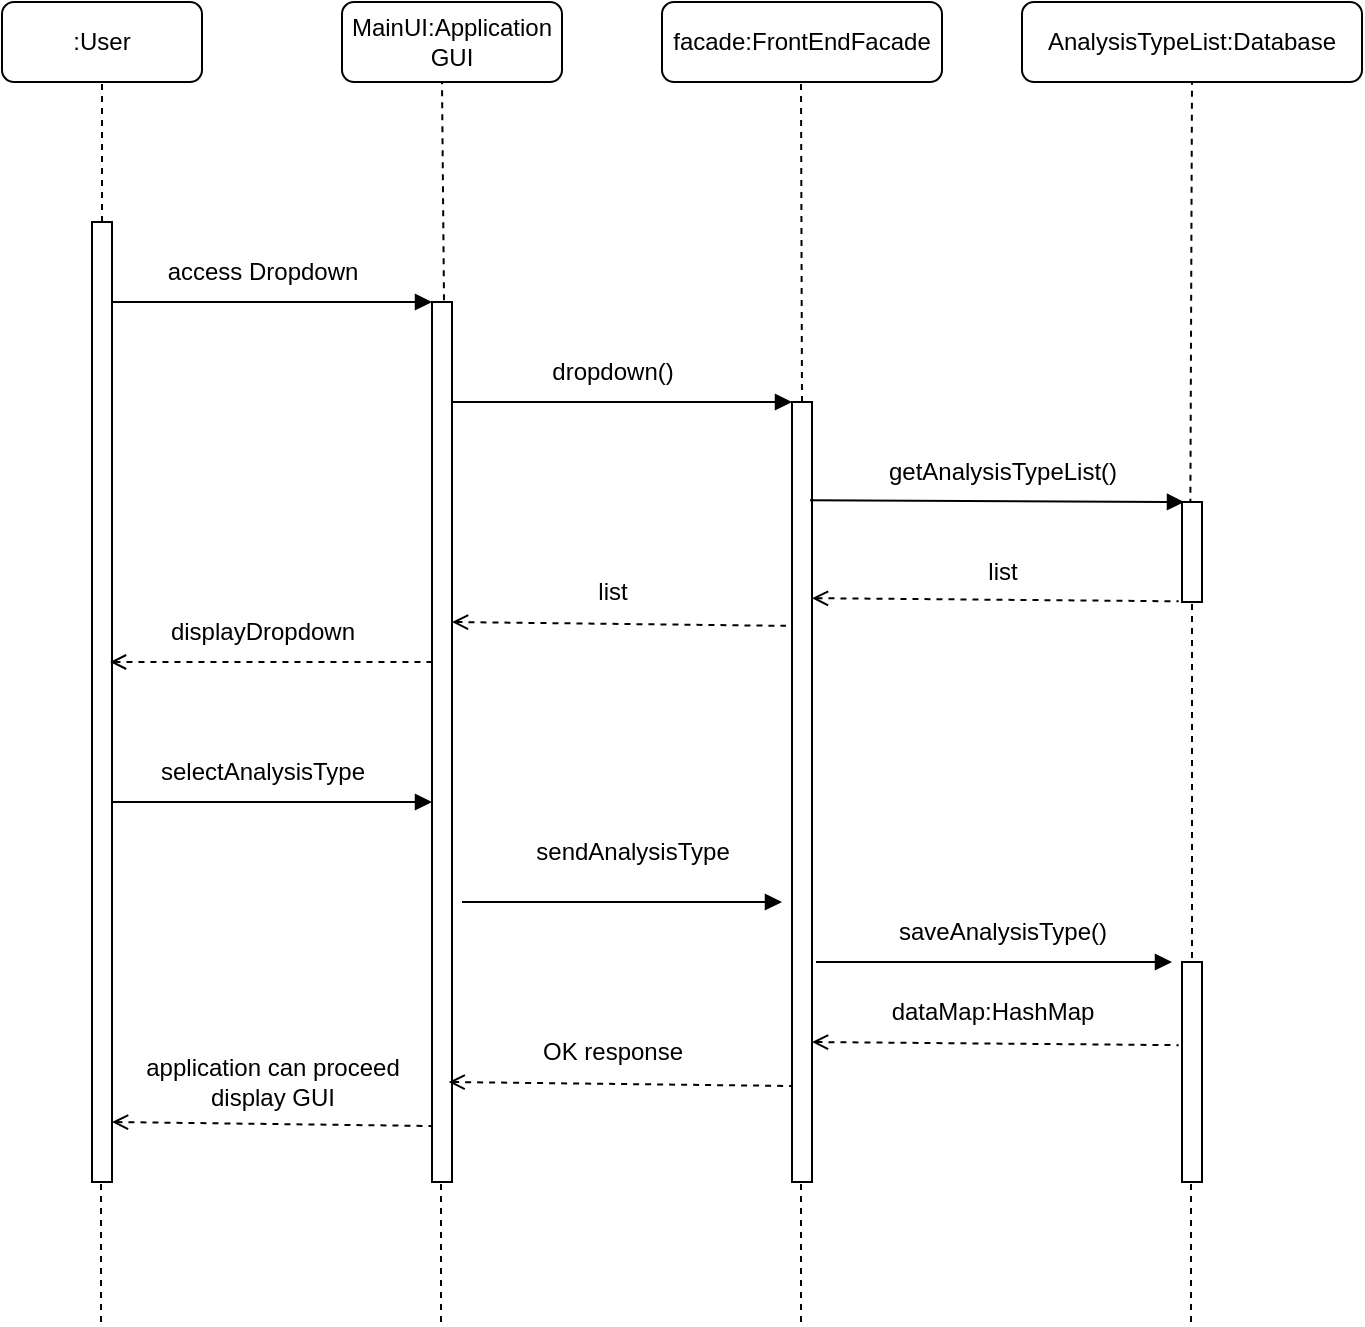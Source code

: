 <mxfile version="20.4.0" type="device"><diagram id="kgpKYQtTHZ0yAKxKKP6v" name="Page-1"><mxGraphModel dx="1185" dy="667" grid="1" gridSize="10" guides="1" tooltips="1" connect="1" arrows="1" fold="1" page="1" pageScale="1" pageWidth="827" pageHeight="1169" math="0" shadow="0"><root><mxCell id="0"/><mxCell id="1" parent="0"/><mxCell id="6FZfxpd-QEx3IHHBcftH-1" value="facade:FrontEndFacade" style="rounded=1;whiteSpace=wrap;html=1;" parent="1" vertex="1"><mxGeometry x="415" y="200" width="140" height="40" as="geometry"/></mxCell><mxCell id="6FZfxpd-QEx3IHHBcftH-2" value="MainUI:Application GUI" style="rounded=1;whiteSpace=wrap;html=1;" parent="1" vertex="1"><mxGeometry x="255" y="200" width="110" height="40" as="geometry"/></mxCell><mxCell id="6FZfxpd-QEx3IHHBcftH-3" value=":User" style="rounded=1;whiteSpace=wrap;html=1;" parent="1" vertex="1"><mxGeometry x="85" y="200" width="100" height="40" as="geometry"/></mxCell><mxCell id="6FZfxpd-QEx3IHHBcftH-4" value="AnalysisTypeList:Database" style="rounded=1;whiteSpace=wrap;html=1;" parent="1" vertex="1"><mxGeometry x="595" y="200" width="170" height="40" as="geometry"/></mxCell><mxCell id="6FZfxpd-QEx3IHHBcftH-6" value="" style="endArrow=none;dashed=1;html=1;rounded=0;entryX=0.5;entryY=1;entryDx=0;entryDy=0;" parent="1" target="6FZfxpd-QEx3IHHBcftH-3" edge="1"><mxGeometry width="50" height="50" relative="1" as="geometry"><mxPoint x="135" y="310" as="sourcePoint"/><mxPoint x="415" y="430" as="targetPoint"/></mxGeometry></mxCell><mxCell id="6FZfxpd-QEx3IHHBcftH-7" value="" style="endArrow=none;dashed=1;html=1;rounded=0;entryX=0.5;entryY=1;entryDx=0;entryDy=0;exitX=0.6;exitY=-0.002;exitDx=0;exitDy=0;exitPerimeter=0;" parent="1" source="6FZfxpd-QEx3IHHBcftH-36" edge="1"><mxGeometry width="50" height="50" relative="1" as="geometry"><mxPoint x="305" y="310" as="sourcePoint"/><mxPoint x="305" y="240" as="targetPoint"/></mxGeometry></mxCell><mxCell id="6FZfxpd-QEx3IHHBcftH-8" value="" style="endArrow=none;dashed=1;html=1;rounded=0;entryX=0.5;entryY=1;entryDx=0;entryDy=0;" parent="1" edge="1"><mxGeometry width="50" height="50" relative="1" as="geometry"><mxPoint x="485" y="400" as="sourcePoint"/><mxPoint x="484.5" y="240" as="targetPoint"/></mxGeometry></mxCell><mxCell id="6FZfxpd-QEx3IHHBcftH-9" value="" style="endArrow=none;dashed=1;html=1;rounded=0;entryX=0.5;entryY=1;entryDx=0;entryDy=0;exitX=0.419;exitY=0.028;exitDx=0;exitDy=0;exitPerimeter=0;" parent="1" source="6FZfxpd-QEx3IHHBcftH-24" target="6FZfxpd-QEx3IHHBcftH-4" edge="1"><mxGeometry width="50" height="50" relative="1" as="geometry"><mxPoint x="644.5" y="310" as="sourcePoint"/><mxPoint x="644.5" y="240" as="targetPoint"/></mxGeometry></mxCell><mxCell id="6FZfxpd-QEx3IHHBcftH-37" value="" style="edgeStyle=orthogonalEdgeStyle;rounded=0;orthogonalLoop=1;jettySize=auto;html=1;startArrow=none;startFill=0;endArrow=block;endFill=1;" parent="1" source="6FZfxpd-QEx3IHHBcftH-11" target="6FZfxpd-QEx3IHHBcftH-36" edge="1"><mxGeometry relative="1" as="geometry"><Array as="points"><mxPoint x="225" y="350"/><mxPoint x="225" y="350"/></Array></mxGeometry></mxCell><mxCell id="6FZfxpd-QEx3IHHBcftH-11" value="" style="html=1;points=[];perimeter=orthogonalPerimeter;" parent="1" vertex="1"><mxGeometry x="130" y="310" width="10" height="480" as="geometry"/></mxCell><mxCell id="6FZfxpd-QEx3IHHBcftH-24" value="" style="html=1;points=[];perimeter=orthogonalPerimeter;" parent="1" vertex="1"><mxGeometry x="675" y="450" width="10" height="50" as="geometry"/></mxCell><mxCell id="6FZfxpd-QEx3IHHBcftH-39" value="" style="edgeStyle=orthogonalEdgeStyle;rounded=0;orthogonalLoop=1;jettySize=auto;html=1;startArrow=none;startFill=0;endArrow=block;endFill=1;" parent="1" source="6FZfxpd-QEx3IHHBcftH-36" target="6FZfxpd-QEx3IHHBcftH-38" edge="1"><mxGeometry relative="1" as="geometry"><Array as="points"><mxPoint x="395" y="400"/><mxPoint x="395" y="400"/></Array></mxGeometry></mxCell><mxCell id="6FZfxpd-QEx3IHHBcftH-36" value="" style="html=1;points=[];perimeter=orthogonalPerimeter;" parent="1" vertex="1"><mxGeometry x="300" y="350" width="10" height="440" as="geometry"/></mxCell><mxCell id="6FZfxpd-QEx3IHHBcftH-38" value="" style="html=1;points=[];perimeter=orthogonalPerimeter;" parent="1" vertex="1"><mxGeometry x="480" y="400" width="10" height="390" as="geometry"/></mxCell><mxCell id="6FZfxpd-QEx3IHHBcftH-50" value="" style="endArrow=block;html=1;rounded=0;entryX=0.1;entryY=0;entryDx=0;entryDy=0;entryPerimeter=0;endFill=1;exitX=0.9;exitY=0.126;exitDx=0;exitDy=0;exitPerimeter=0;" parent="1" source="6FZfxpd-QEx3IHHBcftH-38" target="6FZfxpd-QEx3IHHBcftH-24" edge="1"><mxGeometry width="50" height="50" relative="1" as="geometry"><mxPoint x="505" y="450" as="sourcePoint"/><mxPoint x="555" y="530" as="targetPoint"/></mxGeometry></mxCell><mxCell id="6FZfxpd-QEx3IHHBcftH-55" value="access Dropdown" style="text;html=1;align=center;verticalAlign=middle;resizable=0;points=[];autosize=1;strokeColor=none;fillColor=none;" parent="1" vertex="1"><mxGeometry x="155" y="320" width="120" height="30" as="geometry"/></mxCell><mxCell id="6FZfxpd-QEx3IHHBcftH-57" value="dropdown()" style="text;html=1;align=center;verticalAlign=middle;resizable=0;points=[];autosize=1;strokeColor=none;fillColor=none;" parent="1" vertex="1"><mxGeometry x="350" y="370" width="80" height="30" as="geometry"/></mxCell><mxCell id="6FZfxpd-QEx3IHHBcftH-58" value="getAnalysisTypeList()" style="text;html=1;align=center;verticalAlign=middle;resizable=0;points=[];autosize=1;strokeColor=none;fillColor=none;" parent="1" vertex="1"><mxGeometry x="515" y="420" width="140" height="30" as="geometry"/></mxCell><mxCell id="6FZfxpd-QEx3IHHBcftH-63" value="" style="endArrow=none;dashed=1;html=1;rounded=0;entryX=-0.3;entryY=0.287;entryDx=0;entryDy=0;entryPerimeter=0;startArrow=open;startFill=0;" parent="1" target="6FZfxpd-QEx3IHHBcftH-38" edge="1"><mxGeometry width="50" height="50" relative="1" as="geometry"><mxPoint x="310" y="510" as="sourcePoint"/><mxPoint x="471" y="510.06" as="targetPoint"/></mxGeometry></mxCell><mxCell id="6FZfxpd-QEx3IHHBcftH-65" value="list" style="text;html=1;align=center;verticalAlign=middle;resizable=0;points=[];autosize=1;strokeColor=none;fillColor=none;" parent="1" vertex="1"><mxGeometry x="565" y="470" width="40" height="30" as="geometry"/></mxCell><mxCell id="6FZfxpd-QEx3IHHBcftH-66" value="list" style="text;html=1;align=center;verticalAlign=middle;resizable=0;points=[];autosize=1;strokeColor=none;fillColor=none;" parent="1" vertex="1"><mxGeometry x="370" y="480" width="40" height="30" as="geometry"/></mxCell><mxCell id="6FZfxpd-QEx3IHHBcftH-67" value="" style="endArrow=none;dashed=1;html=1;rounded=0;entryX=-0.4;entryY=0.209;entryDx=0;entryDy=0;entryPerimeter=0;startArrow=open;startFill=0;" parent="1" edge="1"><mxGeometry width="50" height="50" relative="1" as="geometry"><mxPoint x="139" y="530" as="sourcePoint"/><mxPoint x="300" y="530.06" as="targetPoint"/></mxGeometry></mxCell><mxCell id="6FZfxpd-QEx3IHHBcftH-68" value="displayDropdown" style="text;html=1;align=center;verticalAlign=middle;resizable=0;points=[];autosize=1;strokeColor=none;fillColor=none;" parent="1" vertex="1"><mxGeometry x="155" y="500" width="120" height="30" as="geometry"/></mxCell><mxCell id="6FZfxpd-QEx3IHHBcftH-69" value="" style="edgeStyle=orthogonalEdgeStyle;rounded=0;orthogonalLoop=1;jettySize=auto;html=1;startArrow=none;startFill=0;endArrow=block;endFill=1;" parent="1" edge="1"><mxGeometry relative="1" as="geometry"><mxPoint x="140" y="600" as="sourcePoint"/><mxPoint x="300" y="600" as="targetPoint"/><Array as="points"><mxPoint x="225" y="600"/><mxPoint x="225" y="600"/></Array></mxGeometry></mxCell><mxCell id="6FZfxpd-QEx3IHHBcftH-70" value="selectAnalysisType" style="text;html=1;align=center;verticalAlign=middle;resizable=0;points=[];autosize=1;strokeColor=none;fillColor=none;" parent="1" vertex="1"><mxGeometry x="150" y="570" width="130" height="30" as="geometry"/></mxCell><mxCell id="6FZfxpd-QEx3IHHBcftH-71" value="" style="endArrow=none;dashed=1;html=1;rounded=0;entryX=0.5;entryY=1;entryDx=0;entryDy=0;" parent="1" edge="1"><mxGeometry width="50" height="50" relative="1" as="geometry"><mxPoint x="134.5" y="860" as="sourcePoint"/><mxPoint x="134.5" y="790" as="targetPoint"/></mxGeometry></mxCell><mxCell id="6FZfxpd-QEx3IHHBcftH-72" value="" style="endArrow=none;dashed=1;html=1;rounded=0;entryX=0.5;entryY=1;entryDx=0;entryDy=0;" parent="1" edge="1"><mxGeometry width="50" height="50" relative="1" as="geometry"><mxPoint x="304.5" y="860" as="sourcePoint"/><mxPoint x="304.5" y="790" as="targetPoint"/></mxGeometry></mxCell><mxCell id="6FZfxpd-QEx3IHHBcftH-73" value="" style="endArrow=none;dashed=1;html=1;rounded=0;entryX=0.5;entryY=1;entryDx=0;entryDy=0;" parent="1" edge="1"><mxGeometry width="50" height="50" relative="1" as="geometry"><mxPoint x="484.5" y="860" as="sourcePoint"/><mxPoint x="484.5" y="790" as="targetPoint"/></mxGeometry></mxCell><mxCell id="6FZfxpd-QEx3IHHBcftH-74" value="" style="endArrow=none;dashed=1;html=1;rounded=0;entryX=0.5;entryY=1;entryDx=0;entryDy=0;" parent="1" edge="1"><mxGeometry width="50" height="50" relative="1" as="geometry"><mxPoint x="679.5" y="860" as="sourcePoint"/><mxPoint x="679.5" y="790" as="targetPoint"/></mxGeometry></mxCell><mxCell id="6FZfxpd-QEx3IHHBcftH-78" value="" style="endArrow=block;html=1;rounded=0;endFill=1;" parent="1" edge="1"><mxGeometry width="50" height="50" relative="1" as="geometry"><mxPoint x="492" y="680" as="sourcePoint"/><mxPoint x="670" y="680" as="targetPoint"/></mxGeometry></mxCell><mxCell id="6FZfxpd-QEx3IHHBcftH-79" value="saveAnalysisType()" style="text;html=1;align=center;verticalAlign=middle;resizable=0;points=[];autosize=1;strokeColor=none;fillColor=none;" parent="1" vertex="1"><mxGeometry x="520" y="650" width="130" height="30" as="geometry"/></mxCell><mxCell id="6FZfxpd-QEx3IHHBcftH-82" value="" style="edgeStyle=orthogonalEdgeStyle;rounded=0;orthogonalLoop=1;jettySize=auto;html=1;startArrow=none;startFill=0;endArrow=block;endFill=1;" parent="1" edge="1"><mxGeometry relative="1" as="geometry"><mxPoint x="315" y="650" as="sourcePoint"/><mxPoint x="475" y="650" as="targetPoint"/><Array as="points"><mxPoint x="390" y="650"/><mxPoint x="390" y="650"/></Array></mxGeometry></mxCell><mxCell id="6FZfxpd-QEx3IHHBcftH-83" value="sendAnalysisType" style="text;html=1;align=center;verticalAlign=middle;resizable=0;points=[];autosize=1;strokeColor=none;fillColor=none;" parent="1" vertex="1"><mxGeometry x="340" y="610" width="120" height="30" as="geometry"/></mxCell><mxCell id="-WqEUyf6UnMH6PQet0tO-1" value="" style="html=1;points=[];perimeter=orthogonalPerimeter;" vertex="1" parent="1"><mxGeometry x="675" y="680" width="10" height="110" as="geometry"/></mxCell><mxCell id="-WqEUyf6UnMH6PQet0tO-2" value="" style="endArrow=none;dashed=1;html=1;rounded=0;entryX=-0.167;entryY=0.993;entryDx=0;entryDy=0;entryPerimeter=0;startArrow=open;startFill=0;" edge="1" parent="1" target="6FZfxpd-QEx3IHHBcftH-24"><mxGeometry width="50" height="50" relative="1" as="geometry"><mxPoint x="490" y="498.07" as="sourcePoint"/><mxPoint x="657.0" y="500.0" as="targetPoint"/></mxGeometry></mxCell><mxCell id="-WqEUyf6UnMH6PQet0tO-3" value="" style="endArrow=none;dashed=1;html=1;rounded=0;exitX=0.5;exitY=-0.018;exitDx=0;exitDy=0;exitPerimeter=0;" edge="1" parent="1" source="-WqEUyf6UnMH6PQet0tO-1"><mxGeometry width="50" height="50" relative="1" as="geometry"><mxPoint x="730" y="551.4" as="sourcePoint"/><mxPoint x="680" y="500" as="targetPoint"/></mxGeometry></mxCell><mxCell id="-WqEUyf6UnMH6PQet0tO-8" value="" style="endArrow=none;dashed=1;html=1;rounded=0;entryX=-0.167;entryY=0.993;entryDx=0;entryDy=0;entryPerimeter=0;startArrow=open;startFill=0;" edge="1" parent="1"><mxGeometry width="50" height="50" relative="1" as="geometry"><mxPoint x="490" y="720" as="sourcePoint"/><mxPoint x="673.33" y="721.58" as="targetPoint"/></mxGeometry></mxCell><mxCell id="-WqEUyf6UnMH6PQet0tO-9" value="" style="endArrow=none;dashed=1;html=1;rounded=0;startArrow=open;startFill=0;" edge="1" parent="1"><mxGeometry width="50" height="50" relative="1" as="geometry"><mxPoint x="308.33" y="740" as="sourcePoint"/><mxPoint x="480" y="742" as="targetPoint"/></mxGeometry></mxCell><mxCell id="-WqEUyf6UnMH6PQet0tO-10" value="" style="endArrow=none;dashed=1;html=1;rounded=0;startArrow=open;startFill=0;" edge="1" parent="1"><mxGeometry width="50" height="50" relative="1" as="geometry"><mxPoint x="140" y="760" as="sourcePoint"/><mxPoint x="300" y="762" as="targetPoint"/></mxGeometry></mxCell><mxCell id="-WqEUyf6UnMH6PQet0tO-11" value="dataMap:HashMap" style="text;html=1;align=center;verticalAlign=middle;resizable=0;points=[];autosize=1;strokeColor=none;fillColor=none;" vertex="1" parent="1"><mxGeometry x="520" y="690" width="120" height="30" as="geometry"/></mxCell><mxCell id="-WqEUyf6UnMH6PQet0tO-12" value="OK response" style="text;html=1;align=center;verticalAlign=middle;resizable=0;points=[];autosize=1;strokeColor=none;fillColor=none;" vertex="1" parent="1"><mxGeometry x="345" y="710" width="90" height="30" as="geometry"/></mxCell><mxCell id="-WqEUyf6UnMH6PQet0tO-13" value="application can proceed&lt;br&gt;display GUI" style="text;html=1;align=center;verticalAlign=middle;resizable=0;points=[];autosize=1;strokeColor=none;fillColor=none;" vertex="1" parent="1"><mxGeometry x="145" y="720" width="150" height="40" as="geometry"/></mxCell></root></mxGraphModel></diagram></mxfile>